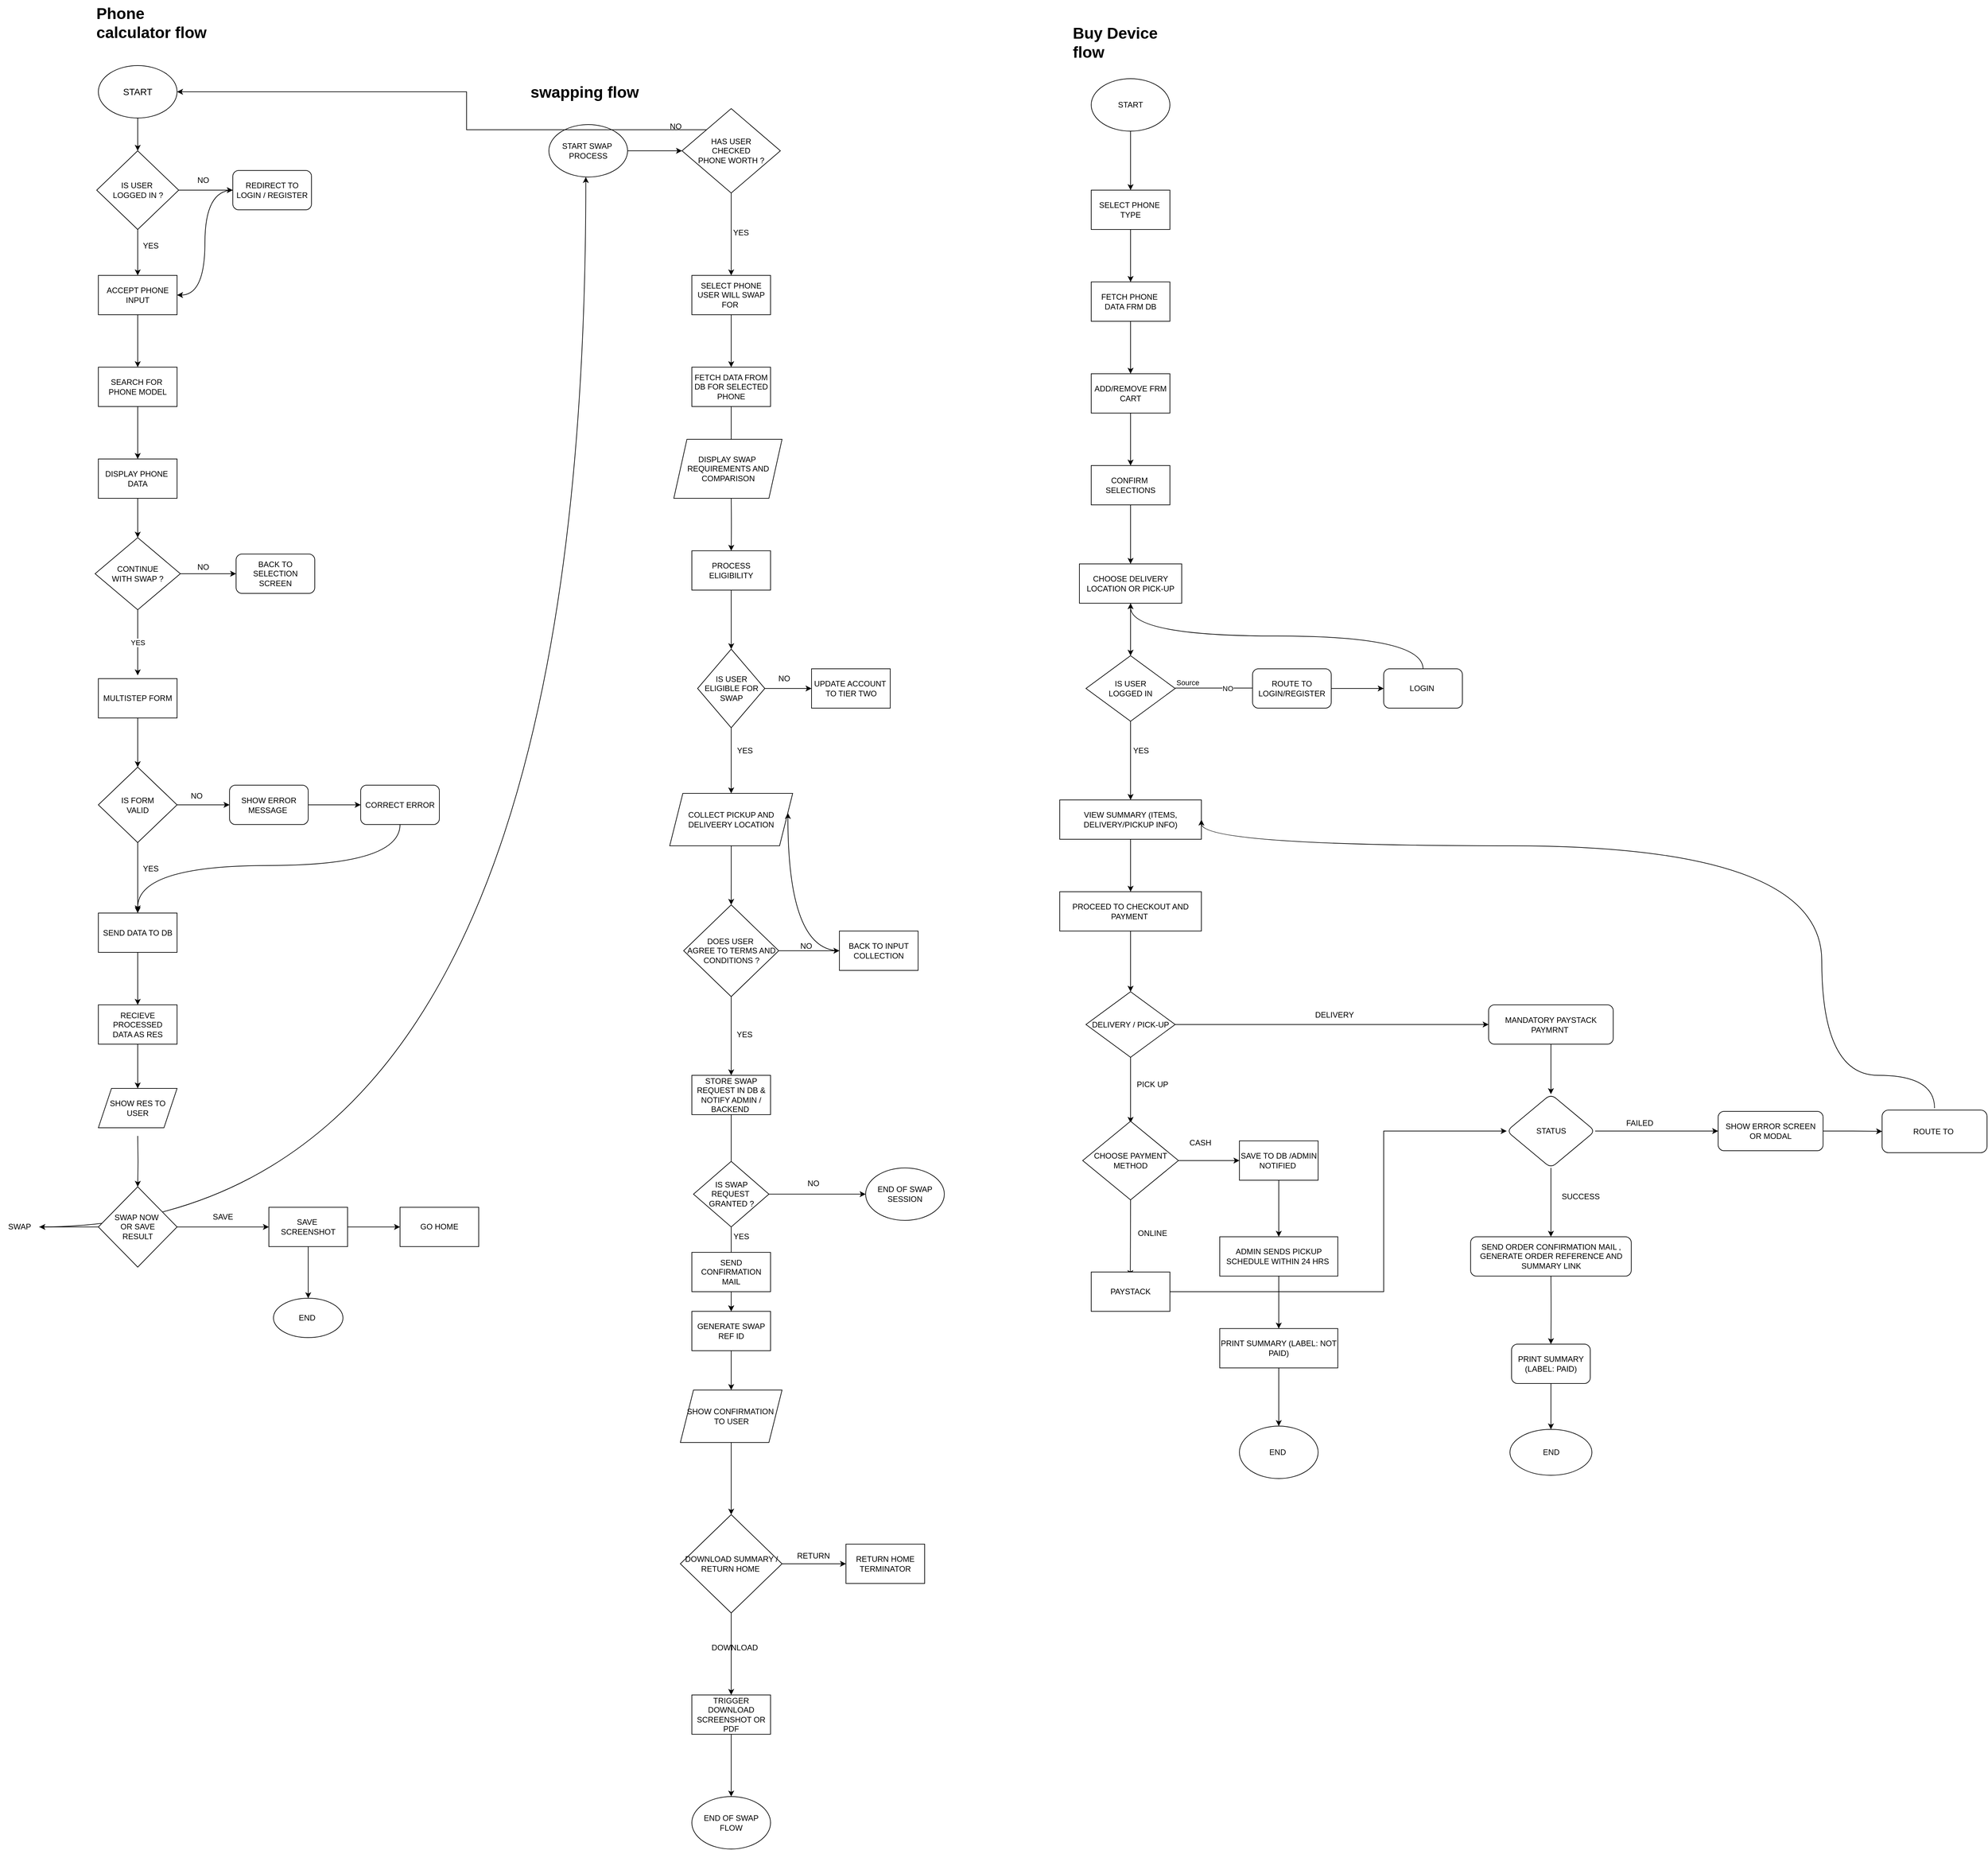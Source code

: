 <mxfile version="26.2.14">
  <diagram id="C5RBs43oDa-KdzZeNtuy" name="Page-1">
    <mxGraphModel dx="2954" dy="2442" grid="1" gridSize="10" guides="1" tooltips="1" connect="1" arrows="1" fold="1" page="1" pageScale="1" pageWidth="827" pageHeight="1169" math="0" shadow="0">
      <root>
        <mxCell id="WIyWlLk6GJQsqaUBKTNV-0" />
        <mxCell id="WIyWlLk6GJQsqaUBKTNV-1" parent="WIyWlLk6GJQsqaUBKTNV-0" />
        <mxCell id="c6qLf4H38Sc4OMnuLa_u-4" value="" style="edgeStyle=orthogonalEdgeStyle;rounded=0;orthogonalLoop=1;jettySize=auto;html=1;" edge="1" parent="WIyWlLk6GJQsqaUBKTNV-1" source="c6qLf4H38Sc4OMnuLa_u-0" target="c6qLf4H38Sc4OMnuLa_u-3">
          <mxGeometry relative="1" as="geometry" />
        </mxCell>
        <mxCell id="c6qLf4H38Sc4OMnuLa_u-0" value="&lt;p&gt;&lt;font style=&quot;font-size: 14px;&quot;&gt;START&lt;/font&gt;&lt;/p&gt;" style="ellipse;whiteSpace=wrap;html=1;" vertex="1" parent="WIyWlLk6GJQsqaUBKTNV-1">
          <mxGeometry x="140" y="40" width="120" height="80" as="geometry" />
        </mxCell>
        <mxCell id="c6qLf4H38Sc4OMnuLa_u-6" value="" style="edgeStyle=orthogonalEdgeStyle;rounded=0;orthogonalLoop=1;jettySize=auto;html=1;" edge="1" parent="WIyWlLk6GJQsqaUBKTNV-1" source="c6qLf4H38Sc4OMnuLa_u-3" target="c6qLf4H38Sc4OMnuLa_u-5">
          <mxGeometry relative="1" as="geometry" />
        </mxCell>
        <mxCell id="c6qLf4H38Sc4OMnuLa_u-38" value="" style="edgeStyle=orthogonalEdgeStyle;rounded=0;orthogonalLoop=1;jettySize=auto;html=1;" edge="1" parent="WIyWlLk6GJQsqaUBKTNV-1" source="c6qLf4H38Sc4OMnuLa_u-3" target="c6qLf4H38Sc4OMnuLa_u-37">
          <mxGeometry relative="1" as="geometry" />
        </mxCell>
        <mxCell id="c6qLf4H38Sc4OMnuLa_u-3" value="IS USER&amp;nbsp;&lt;div&gt;LOGGED IN ?&lt;/div&gt;" style="rhombus;whiteSpace=wrap;html=1;" vertex="1" parent="WIyWlLk6GJQsqaUBKTNV-1">
          <mxGeometry x="137.5" y="170" width="125" height="120" as="geometry" />
        </mxCell>
        <mxCell id="c6qLf4H38Sc4OMnuLa_u-8" value="" style="edgeStyle=orthogonalEdgeStyle;rounded=0;orthogonalLoop=1;jettySize=auto;html=1;" edge="1" parent="WIyWlLk6GJQsqaUBKTNV-1" source="c6qLf4H38Sc4OMnuLa_u-5" target="c6qLf4H38Sc4OMnuLa_u-7">
          <mxGeometry relative="1" as="geometry" />
        </mxCell>
        <mxCell id="c6qLf4H38Sc4OMnuLa_u-5" value="ACCEPT PHONE&lt;div&gt;INPUT&lt;/div&gt;" style="whiteSpace=wrap;html=1;" vertex="1" parent="WIyWlLk6GJQsqaUBKTNV-1">
          <mxGeometry x="140" y="360" width="120" height="60" as="geometry" />
        </mxCell>
        <mxCell id="c6qLf4H38Sc4OMnuLa_u-10" value="" style="edgeStyle=orthogonalEdgeStyle;rounded=0;orthogonalLoop=1;jettySize=auto;html=1;" edge="1" parent="WIyWlLk6GJQsqaUBKTNV-1" source="c6qLf4H38Sc4OMnuLa_u-7" target="c6qLf4H38Sc4OMnuLa_u-9">
          <mxGeometry relative="1" as="geometry" />
        </mxCell>
        <mxCell id="c6qLf4H38Sc4OMnuLa_u-7" value="SEARCH FOR&amp;nbsp;&lt;div&gt;PHONE MODEL&lt;/div&gt;" style="whiteSpace=wrap;html=1;" vertex="1" parent="WIyWlLk6GJQsqaUBKTNV-1">
          <mxGeometry x="140" y="500" width="120" height="60" as="geometry" />
        </mxCell>
        <mxCell id="c6qLf4H38Sc4OMnuLa_u-12" value="" style="edgeStyle=orthogonalEdgeStyle;rounded=0;orthogonalLoop=1;jettySize=auto;html=1;" edge="1" parent="WIyWlLk6GJQsqaUBKTNV-1" source="c6qLf4H38Sc4OMnuLa_u-9" target="c6qLf4H38Sc4OMnuLa_u-11">
          <mxGeometry relative="1" as="geometry" />
        </mxCell>
        <mxCell id="c6qLf4H38Sc4OMnuLa_u-9" value="DISPLAY PHONE&amp;nbsp;&lt;div&gt;DATA&lt;/div&gt;" style="whiteSpace=wrap;html=1;" vertex="1" parent="WIyWlLk6GJQsqaUBKTNV-1">
          <mxGeometry x="140" y="640" width="120" height="60" as="geometry" />
        </mxCell>
        <mxCell id="c6qLf4H38Sc4OMnuLa_u-42" value="" style="edgeStyle=orthogonalEdgeStyle;curved=1;rounded=0;orthogonalLoop=1;jettySize=auto;html=1;" edge="1" parent="WIyWlLk6GJQsqaUBKTNV-1" source="c6qLf4H38Sc4OMnuLa_u-11" target="c6qLf4H38Sc4OMnuLa_u-41">
          <mxGeometry relative="1" as="geometry" />
        </mxCell>
        <mxCell id="c6qLf4H38Sc4OMnuLa_u-11" value="CONTINUE&lt;div&gt;WITH SWAP ?&lt;/div&gt;" style="rhombus;whiteSpace=wrap;html=1;" vertex="1" parent="WIyWlLk6GJQsqaUBKTNV-1">
          <mxGeometry x="135" y="760" width="130" height="110" as="geometry" />
        </mxCell>
        <mxCell id="c6qLf4H38Sc4OMnuLa_u-23" value="" style="edgeStyle=orthogonalEdgeStyle;rounded=0;orthogonalLoop=1;jettySize=auto;html=1;" edge="1" parent="WIyWlLk6GJQsqaUBKTNV-1" source="c6qLf4H38Sc4OMnuLa_u-13" target="c6qLf4H38Sc4OMnuLa_u-22">
          <mxGeometry relative="1" as="geometry" />
        </mxCell>
        <mxCell id="c6qLf4H38Sc4OMnuLa_u-13" value="MULTISTEP FORM" style="whiteSpace=wrap;html=1;" vertex="1" parent="WIyWlLk6GJQsqaUBKTNV-1">
          <mxGeometry x="140" y="975" width="120" height="60" as="geometry" />
        </mxCell>
        <mxCell id="c6qLf4H38Sc4OMnuLa_u-15" value="" style="endArrow=classic;html=1;rounded=0;exitX=0.5;exitY=1;exitDx=0;exitDy=0;" edge="1" parent="WIyWlLk6GJQsqaUBKTNV-1" source="c6qLf4H38Sc4OMnuLa_u-11">
          <mxGeometry relative="1" as="geometry">
            <mxPoint x="250" y="931.179" as="sourcePoint" />
            <mxPoint x="200" y="970" as="targetPoint" />
          </mxGeometry>
        </mxCell>
        <mxCell id="c6qLf4H38Sc4OMnuLa_u-16" value="YES" style="edgeLabel;resizable=0;html=1;;align=center;verticalAlign=middle;" connectable="0" vertex="1" parent="c6qLf4H38Sc4OMnuLa_u-15">
          <mxGeometry relative="1" as="geometry" />
        </mxCell>
        <mxCell id="c6qLf4H38Sc4OMnuLa_u-19" value="YES" style="text;html=1;align=center;verticalAlign=middle;whiteSpace=wrap;rounded=0;" vertex="1" parent="WIyWlLk6GJQsqaUBKTNV-1">
          <mxGeometry x="190" y="300" width="60" height="30" as="geometry" />
        </mxCell>
        <mxCell id="c6qLf4H38Sc4OMnuLa_u-25" value="" style="edgeStyle=orthogonalEdgeStyle;rounded=0;orthogonalLoop=1;jettySize=auto;html=1;" edge="1" parent="WIyWlLk6GJQsqaUBKTNV-1" source="c6qLf4H38Sc4OMnuLa_u-22" target="c6qLf4H38Sc4OMnuLa_u-24">
          <mxGeometry relative="1" as="geometry" />
        </mxCell>
        <mxCell id="c6qLf4H38Sc4OMnuLa_u-46" value="" style="edgeStyle=orthogonalEdgeStyle;curved=1;rounded=0;orthogonalLoop=1;jettySize=auto;html=1;" edge="1" parent="WIyWlLk6GJQsqaUBKTNV-1" source="c6qLf4H38Sc4OMnuLa_u-22" target="c6qLf4H38Sc4OMnuLa_u-45">
          <mxGeometry relative="1" as="geometry" />
        </mxCell>
        <mxCell id="c6qLf4H38Sc4OMnuLa_u-22" value="IS FORM&lt;div&gt;VALID&lt;/div&gt;" style="rhombus;whiteSpace=wrap;html=1;" vertex="1" parent="WIyWlLk6GJQsqaUBKTNV-1">
          <mxGeometry x="140" y="1110" width="120" height="115" as="geometry" />
        </mxCell>
        <mxCell id="c6qLf4H38Sc4OMnuLa_u-28" value="" style="edgeStyle=orthogonalEdgeStyle;rounded=0;orthogonalLoop=1;jettySize=auto;html=1;" edge="1" parent="WIyWlLk6GJQsqaUBKTNV-1" source="c6qLf4H38Sc4OMnuLa_u-24" target="c6qLf4H38Sc4OMnuLa_u-27">
          <mxGeometry relative="1" as="geometry" />
        </mxCell>
        <mxCell id="c6qLf4H38Sc4OMnuLa_u-24" value="SEND DATA TO DB" style="whiteSpace=wrap;html=1;" vertex="1" parent="WIyWlLk6GJQsqaUBKTNV-1">
          <mxGeometry x="140" y="1332.5" width="120" height="60" as="geometry" />
        </mxCell>
        <mxCell id="c6qLf4H38Sc4OMnuLa_u-26" value="YES" style="text;html=1;align=center;verticalAlign=middle;whiteSpace=wrap;rounded=0;" vertex="1" parent="WIyWlLk6GJQsqaUBKTNV-1">
          <mxGeometry x="190" y="1250" width="60" height="30" as="geometry" />
        </mxCell>
        <mxCell id="c6qLf4H38Sc4OMnuLa_u-30" value="" style="edgeStyle=orthogonalEdgeStyle;rounded=0;orthogonalLoop=1;jettySize=auto;html=1;" edge="1" parent="WIyWlLk6GJQsqaUBKTNV-1" source="c6qLf4H38Sc4OMnuLa_u-27" target="c6qLf4H38Sc4OMnuLa_u-139">
          <mxGeometry relative="1" as="geometry">
            <mxPoint x="200" y="1612.5" as="targetPoint" />
          </mxGeometry>
        </mxCell>
        <mxCell id="c6qLf4H38Sc4OMnuLa_u-27" value="RECIEVE PROCESSED&lt;div&gt;DATA AS RES&lt;/div&gt;" style="whiteSpace=wrap;html=1;" vertex="1" parent="WIyWlLk6GJQsqaUBKTNV-1">
          <mxGeometry x="140" y="1472.5" width="120" height="60" as="geometry" />
        </mxCell>
        <mxCell id="c6qLf4H38Sc4OMnuLa_u-32" value="" style="edgeStyle=orthogonalEdgeStyle;rounded=0;orthogonalLoop=1;jettySize=auto;html=1;" edge="1" parent="WIyWlLk6GJQsqaUBKTNV-1" target="c6qLf4H38Sc4OMnuLa_u-31">
          <mxGeometry relative="1" as="geometry">
            <mxPoint x="200" y="1672.5" as="sourcePoint" />
          </mxGeometry>
        </mxCell>
        <mxCell id="c6qLf4H38Sc4OMnuLa_u-53" value="" style="edgeStyle=orthogonalEdgeStyle;curved=1;rounded=0;orthogonalLoop=1;jettySize=auto;html=1;" edge="1" parent="WIyWlLk6GJQsqaUBKTNV-1" source="c6qLf4H38Sc4OMnuLa_u-31" target="c6qLf4H38Sc4OMnuLa_u-52">
          <mxGeometry relative="1" as="geometry" />
        </mxCell>
        <mxCell id="c6qLf4H38Sc4OMnuLa_u-67" style="edgeStyle=orthogonalEdgeStyle;curved=1;rounded=0;orthogonalLoop=1;jettySize=auto;html=1;" edge="1" parent="WIyWlLk6GJQsqaUBKTNV-1" source="c6qLf4H38Sc4OMnuLa_u-51">
          <mxGeometry relative="1" as="geometry">
            <mxPoint x="883.303" y="209.98" as="targetPoint" />
            <mxPoint x="-20.03" y="1811.23" as="sourcePoint" />
          </mxGeometry>
        </mxCell>
        <mxCell id="c6qLf4H38Sc4OMnuLa_u-31" value="SWAP NOW&amp;nbsp;&lt;div&gt;OR SAVE&lt;/div&gt;&lt;div&gt;RESULT&lt;/div&gt;" style="rhombus;whiteSpace=wrap;html=1;" vertex="1" parent="WIyWlLk6GJQsqaUBKTNV-1">
          <mxGeometry x="140" y="1750" width="120" height="122.5" as="geometry" />
        </mxCell>
        <mxCell id="c6qLf4H38Sc4OMnuLa_u-40" style="edgeStyle=orthogonalEdgeStyle;curved=1;rounded=0;orthogonalLoop=1;jettySize=auto;html=1;entryX=1;entryY=0.5;entryDx=0;entryDy=0;" edge="1" parent="WIyWlLk6GJQsqaUBKTNV-1" source="c6qLf4H38Sc4OMnuLa_u-37" target="c6qLf4H38Sc4OMnuLa_u-5">
          <mxGeometry relative="1" as="geometry" />
        </mxCell>
        <mxCell id="c6qLf4H38Sc4OMnuLa_u-37" value="REDIRECT TO LOGIN / REGISTER" style="rounded=1;whiteSpace=wrap;html=1;" vertex="1" parent="WIyWlLk6GJQsqaUBKTNV-1">
          <mxGeometry x="345" y="200" width="120" height="60" as="geometry" />
        </mxCell>
        <mxCell id="c6qLf4H38Sc4OMnuLa_u-39" value="NO" style="text;html=1;align=center;verticalAlign=middle;whiteSpace=wrap;rounded=0;" vertex="1" parent="WIyWlLk6GJQsqaUBKTNV-1">
          <mxGeometry x="270" y="200" width="60" height="30" as="geometry" />
        </mxCell>
        <mxCell id="c6qLf4H38Sc4OMnuLa_u-41" value="BACK TO SELECTION SCREEN" style="rounded=1;whiteSpace=wrap;html=1;" vertex="1" parent="WIyWlLk6GJQsqaUBKTNV-1">
          <mxGeometry x="350" y="785" width="120" height="60" as="geometry" />
        </mxCell>
        <mxCell id="c6qLf4H38Sc4OMnuLa_u-43" value="&lt;div&gt;NO&lt;/div&gt;" style="text;html=1;align=center;verticalAlign=middle;whiteSpace=wrap;rounded=0;" vertex="1" parent="WIyWlLk6GJQsqaUBKTNV-1">
          <mxGeometry x="270" y="790" width="60" height="30" as="geometry" />
        </mxCell>
        <mxCell id="c6qLf4H38Sc4OMnuLa_u-49" value="" style="edgeStyle=orthogonalEdgeStyle;curved=1;rounded=0;orthogonalLoop=1;jettySize=auto;html=1;" edge="1" parent="WIyWlLk6GJQsqaUBKTNV-1" source="c6qLf4H38Sc4OMnuLa_u-45" target="c6qLf4H38Sc4OMnuLa_u-48">
          <mxGeometry relative="1" as="geometry" />
        </mxCell>
        <mxCell id="c6qLf4H38Sc4OMnuLa_u-45" value="SHOW ERROR MESSAGE&amp;nbsp;" style="rounded=1;whiteSpace=wrap;html=1;" vertex="1" parent="WIyWlLk6GJQsqaUBKTNV-1">
          <mxGeometry x="340" y="1137.5" width="120" height="60" as="geometry" />
        </mxCell>
        <mxCell id="c6qLf4H38Sc4OMnuLa_u-47" value="NO" style="text;html=1;align=center;verticalAlign=middle;whiteSpace=wrap;rounded=0;" vertex="1" parent="WIyWlLk6GJQsqaUBKTNV-1">
          <mxGeometry x="260" y="1139" width="60" height="30" as="geometry" />
        </mxCell>
        <mxCell id="c6qLf4H38Sc4OMnuLa_u-50" style="edgeStyle=orthogonalEdgeStyle;curved=1;rounded=0;orthogonalLoop=1;jettySize=auto;html=1;" edge="1" parent="WIyWlLk6GJQsqaUBKTNV-1" source="c6qLf4H38Sc4OMnuLa_u-48">
          <mxGeometry relative="1" as="geometry">
            <mxPoint x="200.0" y="1330" as="targetPoint" />
            <Array as="points">
              <mxPoint x="600" y="1260" />
              <mxPoint x="200" y="1260" />
            </Array>
          </mxGeometry>
        </mxCell>
        <mxCell id="c6qLf4H38Sc4OMnuLa_u-48" value="CORRECT ERROR" style="whiteSpace=wrap;html=1;rounded=1;" vertex="1" parent="WIyWlLk6GJQsqaUBKTNV-1">
          <mxGeometry x="540" y="1137.5" width="120" height="60" as="geometry" />
        </mxCell>
        <mxCell id="c6qLf4H38Sc4OMnuLa_u-57" value="" style="edgeStyle=orthogonalEdgeStyle;curved=1;rounded=0;orthogonalLoop=1;jettySize=auto;html=1;" edge="1" parent="WIyWlLk6GJQsqaUBKTNV-1" source="c6qLf4H38Sc4OMnuLa_u-52" target="c6qLf4H38Sc4OMnuLa_u-56">
          <mxGeometry relative="1" as="geometry" />
        </mxCell>
        <mxCell id="c6qLf4H38Sc4OMnuLa_u-60" value="" style="edgeStyle=orthogonalEdgeStyle;curved=1;rounded=0;orthogonalLoop=1;jettySize=auto;html=1;" edge="1" parent="WIyWlLk6GJQsqaUBKTNV-1" source="c6qLf4H38Sc4OMnuLa_u-52" target="c6qLf4H38Sc4OMnuLa_u-59">
          <mxGeometry relative="1" as="geometry" />
        </mxCell>
        <mxCell id="c6qLf4H38Sc4OMnuLa_u-52" value="SAVE&amp;nbsp;&lt;div&gt;SCREENSHOT&lt;/div&gt;" style="whiteSpace=wrap;html=1;" vertex="1" parent="WIyWlLk6GJQsqaUBKTNV-1">
          <mxGeometry x="400" y="1781.25" width="120" height="60" as="geometry" />
        </mxCell>
        <mxCell id="c6qLf4H38Sc4OMnuLa_u-54" value="SAVE" style="text;html=1;align=center;verticalAlign=middle;whiteSpace=wrap;rounded=0;" vertex="1" parent="WIyWlLk6GJQsqaUBKTNV-1">
          <mxGeometry x="300" y="1781.25" width="60" height="30" as="geometry" />
        </mxCell>
        <mxCell id="c6qLf4H38Sc4OMnuLa_u-56" value="GO HOME" style="whiteSpace=wrap;html=1;" vertex="1" parent="WIyWlLk6GJQsqaUBKTNV-1">
          <mxGeometry x="600" y="1781.25" width="120" height="60" as="geometry" />
        </mxCell>
        <mxCell id="c6qLf4H38Sc4OMnuLa_u-59" value="END&amp;nbsp;" style="ellipse;whiteSpace=wrap;html=1;" vertex="1" parent="WIyWlLk6GJQsqaUBKTNV-1">
          <mxGeometry x="407" y="1920" width="106" height="60" as="geometry" />
        </mxCell>
        <mxCell id="c6qLf4H38Sc4OMnuLa_u-68" value="" style="edgeStyle=orthogonalEdgeStyle;curved=1;rounded=0;orthogonalLoop=1;jettySize=auto;html=1;exitX=0;exitY=0.5;exitDx=0;exitDy=0;" edge="1" parent="WIyWlLk6GJQsqaUBKTNV-1" source="c6qLf4H38Sc4OMnuLa_u-31" target="c6qLf4H38Sc4OMnuLa_u-51">
          <mxGeometry relative="1" as="geometry">
            <mxPoint x="893.333" y="210" as="targetPoint" />
            <mxPoint x="140" y="1811" as="sourcePoint" />
          </mxGeometry>
        </mxCell>
        <mxCell id="c6qLf4H38Sc4OMnuLa_u-51" value="SWAP" style="text;html=1;align=center;verticalAlign=middle;whiteSpace=wrap;rounded=0;" vertex="1" parent="WIyWlLk6GJQsqaUBKTNV-1">
          <mxGeometry x="-10" y="1796.25" width="60" height="30" as="geometry" />
        </mxCell>
        <mxCell id="c6qLf4H38Sc4OMnuLa_u-73" value="" style="edgeStyle=orthogonalEdgeStyle;curved=1;rounded=0;orthogonalLoop=1;jettySize=auto;html=1;" edge="1" parent="WIyWlLk6GJQsqaUBKTNV-1" source="c6qLf4H38Sc4OMnuLa_u-70" target="c6qLf4H38Sc4OMnuLa_u-74">
          <mxGeometry relative="1" as="geometry">
            <mxPoint x="1027" y="170" as="targetPoint" />
          </mxGeometry>
        </mxCell>
        <mxCell id="c6qLf4H38Sc4OMnuLa_u-70" value="START SWAP&amp;nbsp;&lt;div&gt;PROCESS&lt;/div&gt;" style="ellipse;whiteSpace=wrap;html=1;" vertex="1" parent="WIyWlLk6GJQsqaUBKTNV-1">
          <mxGeometry x="827" y="130" width="120" height="80" as="geometry" />
        </mxCell>
        <mxCell id="c6qLf4H38Sc4OMnuLa_u-76" value="" style="edgeStyle=orthogonalEdgeStyle;curved=1;rounded=0;orthogonalLoop=1;jettySize=auto;html=1;" edge="1" parent="WIyWlLk6GJQsqaUBKTNV-1" source="c6qLf4H38Sc4OMnuLa_u-74" target="c6qLf4H38Sc4OMnuLa_u-75">
          <mxGeometry relative="1" as="geometry" />
        </mxCell>
        <mxCell id="c6qLf4H38Sc4OMnuLa_u-230" style="edgeStyle=elbowEdgeStyle;rounded=0;orthogonalLoop=1;jettySize=auto;html=1;exitX=1;exitY=0;exitDx=0;exitDy=0;entryX=1;entryY=0.5;entryDx=0;entryDy=0;" edge="1" parent="WIyWlLk6GJQsqaUBKTNV-1" source="c6qLf4H38Sc4OMnuLa_u-74" target="c6qLf4H38Sc4OMnuLa_u-0">
          <mxGeometry relative="1" as="geometry" />
        </mxCell>
        <mxCell id="c6qLf4H38Sc4OMnuLa_u-74" value="HAS USER&lt;div&gt;&amp;nbsp;CHECKED&amp;nbsp;&lt;div&gt;PHONE WORTH ?&lt;/div&gt;&lt;/div&gt;" style="rhombus;whiteSpace=wrap;html=1;" vertex="1" parent="WIyWlLk6GJQsqaUBKTNV-1">
          <mxGeometry x="1030" y="105.63" width="150" height="128.75" as="geometry" />
        </mxCell>
        <mxCell id="c6qLf4H38Sc4OMnuLa_u-90" value="" style="edgeStyle=orthogonalEdgeStyle;curved=1;rounded=0;orthogonalLoop=1;jettySize=auto;html=1;" edge="1" parent="WIyWlLk6GJQsqaUBKTNV-1" source="c6qLf4H38Sc4OMnuLa_u-75" target="c6qLf4H38Sc4OMnuLa_u-89">
          <mxGeometry relative="1" as="geometry" />
        </mxCell>
        <mxCell id="c6qLf4H38Sc4OMnuLa_u-75" value="SELECT PHONE USER WILL SWAP FOR&amp;nbsp;" style="whiteSpace=wrap;html=1;" vertex="1" parent="WIyWlLk6GJQsqaUBKTNV-1">
          <mxGeometry x="1045" y="359.995" width="120" height="60" as="geometry" />
        </mxCell>
        <mxCell id="c6qLf4H38Sc4OMnuLa_u-77" value="YES" style="text;html=1;align=center;verticalAlign=middle;whiteSpace=wrap;rounded=0;" vertex="1" parent="WIyWlLk6GJQsqaUBKTNV-1">
          <mxGeometry x="1090" y="280" width="60" height="30" as="geometry" />
        </mxCell>
        <mxCell id="c6qLf4H38Sc4OMnuLa_u-92" value="" style="edgeStyle=orthogonalEdgeStyle;curved=1;rounded=0;orthogonalLoop=1;jettySize=auto;html=1;" edge="1" parent="WIyWlLk6GJQsqaUBKTNV-1" source="c6qLf4H38Sc4OMnuLa_u-89">
          <mxGeometry relative="1" as="geometry">
            <mxPoint x="1105" y="639.995" as="targetPoint" />
          </mxGeometry>
        </mxCell>
        <mxCell id="c6qLf4H38Sc4OMnuLa_u-89" value="FETCH DATA FROM DB FOR SELECTED PHONE" style="whiteSpace=wrap;html=1;" vertex="1" parent="WIyWlLk6GJQsqaUBKTNV-1">
          <mxGeometry x="1045" y="499.995" width="120" height="60" as="geometry" />
        </mxCell>
        <mxCell id="c6qLf4H38Sc4OMnuLa_u-94" value="" style="edgeStyle=orthogonalEdgeStyle;curved=1;rounded=0;orthogonalLoop=1;jettySize=auto;html=1;" edge="1" parent="WIyWlLk6GJQsqaUBKTNV-1" target="c6qLf4H38Sc4OMnuLa_u-93">
          <mxGeometry relative="1" as="geometry">
            <mxPoint x="1105" y="699.995" as="sourcePoint" />
          </mxGeometry>
        </mxCell>
        <mxCell id="c6qLf4H38Sc4OMnuLa_u-96" value="" style="edgeStyle=orthogonalEdgeStyle;curved=1;rounded=0;orthogonalLoop=1;jettySize=auto;html=1;" edge="1" parent="WIyWlLk6GJQsqaUBKTNV-1" source="c6qLf4H38Sc4OMnuLa_u-93" target="c6qLf4H38Sc4OMnuLa_u-95">
          <mxGeometry relative="1" as="geometry" />
        </mxCell>
        <mxCell id="c6qLf4H38Sc4OMnuLa_u-93" value="PROCESS ELIGIBILITY" style="whiteSpace=wrap;html=1;" vertex="1" parent="WIyWlLk6GJQsqaUBKTNV-1">
          <mxGeometry x="1045" y="779.995" width="120" height="60" as="geometry" />
        </mxCell>
        <mxCell id="c6qLf4H38Sc4OMnuLa_u-98" value="" style="edgeStyle=orthogonalEdgeStyle;curved=1;rounded=0;orthogonalLoop=1;jettySize=auto;html=1;" edge="1" parent="WIyWlLk6GJQsqaUBKTNV-1" source="c6qLf4H38Sc4OMnuLa_u-95" target="c6qLf4H38Sc4OMnuLa_u-104">
          <mxGeometry relative="1" as="geometry">
            <mxPoint x="1105" y="1130" as="targetPoint" />
          </mxGeometry>
        </mxCell>
        <mxCell id="c6qLf4H38Sc4OMnuLa_u-100" value="" style="edgeStyle=orthogonalEdgeStyle;curved=1;rounded=0;orthogonalLoop=1;jettySize=auto;html=1;" edge="1" parent="WIyWlLk6GJQsqaUBKTNV-1" source="c6qLf4H38Sc4OMnuLa_u-95" target="c6qLf4H38Sc4OMnuLa_u-99">
          <mxGeometry relative="1" as="geometry" />
        </mxCell>
        <mxCell id="c6qLf4H38Sc4OMnuLa_u-95" value="IS USER ELIGIBLE FOR SWAP" style="rhombus;whiteSpace=wrap;html=1;" vertex="1" parent="WIyWlLk6GJQsqaUBKTNV-1">
          <mxGeometry x="1053.75" y="930" width="102.5" height="120" as="geometry" />
        </mxCell>
        <mxCell id="c6qLf4H38Sc4OMnuLa_u-99" value="UPDATE ACCOUNT&amp;nbsp;&lt;div&gt;TO TIER TWO&lt;/div&gt;" style="whiteSpace=wrap;html=1;" vertex="1" parent="WIyWlLk6GJQsqaUBKTNV-1">
          <mxGeometry x="1227.5" y="960" width="120" height="60" as="geometry" />
        </mxCell>
        <mxCell id="c6qLf4H38Sc4OMnuLa_u-101" value="NO" style="text;html=1;align=center;verticalAlign=middle;whiteSpace=wrap;rounded=0;" vertex="1" parent="WIyWlLk6GJQsqaUBKTNV-1">
          <mxGeometry x="1156.25" y="960" width="60" height="30" as="geometry" />
        </mxCell>
        <mxCell id="c6qLf4H38Sc4OMnuLa_u-102" value="YES" style="text;html=1;align=center;verticalAlign=middle;whiteSpace=wrap;rounded=0;" vertex="1" parent="WIyWlLk6GJQsqaUBKTNV-1">
          <mxGeometry x="1096.25" y="1070" width="60" height="30" as="geometry" />
        </mxCell>
        <mxCell id="c6qLf4H38Sc4OMnuLa_u-106" value="" style="edgeStyle=orthogonalEdgeStyle;curved=1;rounded=0;orthogonalLoop=1;jettySize=auto;html=1;" edge="1" parent="WIyWlLk6GJQsqaUBKTNV-1" source="c6qLf4H38Sc4OMnuLa_u-104" target="c6qLf4H38Sc4OMnuLa_u-107">
          <mxGeometry relative="1" as="geometry">
            <mxPoint x="1105" y="1320" as="targetPoint" />
          </mxGeometry>
        </mxCell>
        <mxCell id="c6qLf4H38Sc4OMnuLa_u-104" value="COLLECT PICKUP AND DELIVEERY LOCATION" style="shape=parallelogram;perimeter=parallelogramPerimeter;whiteSpace=wrap;html=1;fixedSize=1;" vertex="1" parent="WIyWlLk6GJQsqaUBKTNV-1">
          <mxGeometry x="1011.25" y="1150" width="187.5" height="80" as="geometry" />
        </mxCell>
        <mxCell id="c6qLf4H38Sc4OMnuLa_u-109" value="" style="edgeStyle=orthogonalEdgeStyle;curved=1;rounded=0;orthogonalLoop=1;jettySize=auto;html=1;" edge="1" parent="WIyWlLk6GJQsqaUBKTNV-1" source="c6qLf4H38Sc4OMnuLa_u-107" target="c6qLf4H38Sc4OMnuLa_u-108">
          <mxGeometry relative="1" as="geometry" />
        </mxCell>
        <mxCell id="c6qLf4H38Sc4OMnuLa_u-113" value="" style="edgeStyle=orthogonalEdgeStyle;curved=1;rounded=0;orthogonalLoop=1;jettySize=auto;html=1;" edge="1" parent="WIyWlLk6GJQsqaUBKTNV-1" source="c6qLf4H38Sc4OMnuLa_u-107" target="c6qLf4H38Sc4OMnuLa_u-112">
          <mxGeometry relative="1" as="geometry" />
        </mxCell>
        <mxCell id="c6qLf4H38Sc4OMnuLa_u-107" value="DOES USER&amp;nbsp;&lt;div&gt;AGREE TO TERMS AND CONDITIONS ?&lt;/div&gt;" style="rhombus;whiteSpace=wrap;html=1;" vertex="1" parent="WIyWlLk6GJQsqaUBKTNV-1">
          <mxGeometry x="1032.5" y="1320" width="145" height="140" as="geometry" />
        </mxCell>
        <mxCell id="c6qLf4H38Sc4OMnuLa_u-108" value="BACK TO INPUT COLLECTION" style="whiteSpace=wrap;html=1;" vertex="1" parent="WIyWlLk6GJQsqaUBKTNV-1">
          <mxGeometry x="1270" y="1360" width="120" height="60" as="geometry" />
        </mxCell>
        <mxCell id="c6qLf4H38Sc4OMnuLa_u-110" value="NO" style="text;html=1;align=center;verticalAlign=middle;resizable=0;points=[];autosize=1;strokeColor=none;fillColor=none;" vertex="1" parent="WIyWlLk6GJQsqaUBKTNV-1">
          <mxGeometry x="1198.75" y="1368" width="40" height="30" as="geometry" />
        </mxCell>
        <mxCell id="c6qLf4H38Sc4OMnuLa_u-111" style="edgeStyle=orthogonalEdgeStyle;curved=1;rounded=0;orthogonalLoop=1;jettySize=auto;html=1;entryX=0.961;entryY=0.374;entryDx=0;entryDy=0;entryPerimeter=0;" edge="1" parent="WIyWlLk6GJQsqaUBKTNV-1" source="c6qLf4H38Sc4OMnuLa_u-108" target="c6qLf4H38Sc4OMnuLa_u-104">
          <mxGeometry relative="1" as="geometry" />
        </mxCell>
        <mxCell id="c6qLf4H38Sc4OMnuLa_u-115" value="" style="edgeStyle=orthogonalEdgeStyle;curved=1;rounded=0;orthogonalLoop=1;jettySize=auto;html=1;" edge="1" parent="WIyWlLk6GJQsqaUBKTNV-1" source="c6qLf4H38Sc4OMnuLa_u-112" target="c6qLf4H38Sc4OMnuLa_u-116">
          <mxGeometry relative="1" as="geometry">
            <mxPoint x="1105" y="1720.0" as="targetPoint" />
          </mxGeometry>
        </mxCell>
        <mxCell id="c6qLf4H38Sc4OMnuLa_u-112" value="STORE SWAP REQUEST IN DB &amp;amp; NOTIFY ADMIN / BACKEND&amp;nbsp;" style="whiteSpace=wrap;html=1;" vertex="1" parent="WIyWlLk6GJQsqaUBKTNV-1">
          <mxGeometry x="1045" y="1580" width="120" height="60" as="geometry" />
        </mxCell>
        <mxCell id="c6qLf4H38Sc4OMnuLa_u-118" value="" style="edgeStyle=orthogonalEdgeStyle;curved=1;rounded=0;orthogonalLoop=1;jettySize=auto;html=1;" edge="1" parent="WIyWlLk6GJQsqaUBKTNV-1" source="c6qLf4H38Sc4OMnuLa_u-116" target="c6qLf4H38Sc4OMnuLa_u-117">
          <mxGeometry relative="1" as="geometry" />
        </mxCell>
        <mxCell id="c6qLf4H38Sc4OMnuLa_u-116" value="GENERATE SWAP REF ID" style="rounded=0;whiteSpace=wrap;html=1;" vertex="1" parent="WIyWlLk6GJQsqaUBKTNV-1">
          <mxGeometry x="1045" y="1940.0" width="120" height="60" as="geometry" />
        </mxCell>
        <mxCell id="c6qLf4H38Sc4OMnuLa_u-123" value="" style="edgeStyle=orthogonalEdgeStyle;curved=1;rounded=0;orthogonalLoop=1;jettySize=auto;html=1;" edge="1" parent="WIyWlLk6GJQsqaUBKTNV-1" source="c6qLf4H38Sc4OMnuLa_u-117" target="c6qLf4H38Sc4OMnuLa_u-122">
          <mxGeometry relative="1" as="geometry" />
        </mxCell>
        <mxCell id="c6qLf4H38Sc4OMnuLa_u-117" value="SHOW CONFIRMATION&amp;nbsp;&lt;div&gt;TO USER&lt;/div&gt;" style="shape=parallelogram;perimeter=parallelogramPerimeter;whiteSpace=wrap;html=1;fixedSize=1;rounded=0;" vertex="1" parent="WIyWlLk6GJQsqaUBKTNV-1">
          <mxGeometry x="1027.5" y="2060" width="155" height="80" as="geometry" />
        </mxCell>
        <mxCell id="c6qLf4H38Sc4OMnuLa_u-120" value="" style="edgeStyle=orthogonalEdgeStyle;curved=1;rounded=0;orthogonalLoop=1;jettySize=auto;html=1;" edge="1" parent="WIyWlLk6GJQsqaUBKTNV-1" source="c6qLf4H38Sc4OMnuLa_u-119" target="c6qLf4H38Sc4OMnuLa_u-116">
          <mxGeometry relative="1" as="geometry" />
        </mxCell>
        <mxCell id="c6qLf4H38Sc4OMnuLa_u-134" style="edgeStyle=orthogonalEdgeStyle;curved=1;rounded=0;orthogonalLoop=1;jettySize=auto;html=1;" edge="1" parent="WIyWlLk6GJQsqaUBKTNV-1" source="c6qLf4H38Sc4OMnuLa_u-119" target="c6qLf4H38Sc4OMnuLa_u-133">
          <mxGeometry relative="1" as="geometry" />
        </mxCell>
        <mxCell id="c6qLf4H38Sc4OMnuLa_u-119" value="IS SWAP REQUEST&amp;nbsp;&lt;div&gt;GRANTED ?&lt;/div&gt;" style="rhombus;whiteSpace=wrap;html=1;" vertex="1" parent="WIyWlLk6GJQsqaUBKTNV-1">
          <mxGeometry x="1047.5" y="1711.25" width="115" height="100" as="geometry" />
        </mxCell>
        <mxCell id="c6qLf4H38Sc4OMnuLa_u-121" value="YES" style="text;html=1;align=center;verticalAlign=middle;resizable=0;points=[];autosize=1;strokeColor=none;fillColor=none;" vertex="1" parent="WIyWlLk6GJQsqaUBKTNV-1">
          <mxGeometry x="1095" y="1811.25" width="50" height="30" as="geometry" />
        </mxCell>
        <mxCell id="c6qLf4H38Sc4OMnuLa_u-125" value="" style="edgeStyle=orthogonalEdgeStyle;curved=1;rounded=0;orthogonalLoop=1;jettySize=auto;html=1;" edge="1" parent="WIyWlLk6GJQsqaUBKTNV-1" source="c6qLf4H38Sc4OMnuLa_u-122" target="c6qLf4H38Sc4OMnuLa_u-124">
          <mxGeometry relative="1" as="geometry" />
        </mxCell>
        <mxCell id="c6qLf4H38Sc4OMnuLa_u-128" value="" style="edgeStyle=orthogonalEdgeStyle;curved=1;rounded=0;orthogonalLoop=1;jettySize=auto;html=1;" edge="1" parent="WIyWlLk6GJQsqaUBKTNV-1" source="c6qLf4H38Sc4OMnuLa_u-122" target="c6qLf4H38Sc4OMnuLa_u-127">
          <mxGeometry relative="1" as="geometry" />
        </mxCell>
        <mxCell id="c6qLf4H38Sc4OMnuLa_u-122" value="DOWNLOAD SUMMARY / RETURN HOME&amp;nbsp;" style="rhombus;whiteSpace=wrap;html=1;rounded=0;" vertex="1" parent="WIyWlLk6GJQsqaUBKTNV-1">
          <mxGeometry x="1027.5" y="2250" width="155" height="150" as="geometry" />
        </mxCell>
        <mxCell id="c6qLf4H38Sc4OMnuLa_u-124" value="RETURN HOME TERMINATOR" style="rounded=0;whiteSpace=wrap;html=1;" vertex="1" parent="WIyWlLk6GJQsqaUBKTNV-1">
          <mxGeometry x="1280" y="2295" width="120" height="60" as="geometry" />
        </mxCell>
        <mxCell id="c6qLf4H38Sc4OMnuLa_u-126" value="RETURN" style="text;html=1;align=center;verticalAlign=middle;resizable=0;points=[];autosize=1;strokeColor=none;fillColor=none;" vertex="1" parent="WIyWlLk6GJQsqaUBKTNV-1">
          <mxGeometry x="1195" y="2298" width="70" height="30" as="geometry" />
        </mxCell>
        <mxCell id="c6qLf4H38Sc4OMnuLa_u-132" value="" style="edgeStyle=orthogonalEdgeStyle;curved=1;rounded=0;orthogonalLoop=1;jettySize=auto;html=1;" edge="1" parent="WIyWlLk6GJQsqaUBKTNV-1" source="c6qLf4H38Sc4OMnuLa_u-127" target="c6qLf4H38Sc4OMnuLa_u-131">
          <mxGeometry relative="1" as="geometry" />
        </mxCell>
        <mxCell id="c6qLf4H38Sc4OMnuLa_u-127" value="TRIGGER DOWNLOAD SCREENSHOT OR PDF" style="rounded=0;whiteSpace=wrap;html=1;" vertex="1" parent="WIyWlLk6GJQsqaUBKTNV-1">
          <mxGeometry x="1045" y="2525" width="120" height="60" as="geometry" />
        </mxCell>
        <mxCell id="c6qLf4H38Sc4OMnuLa_u-130" value="DOWNLOAD" style="text;html=1;align=center;verticalAlign=middle;resizable=0;points=[];autosize=1;strokeColor=none;fillColor=none;" vertex="1" parent="WIyWlLk6GJQsqaUBKTNV-1">
          <mxGeometry x="1065" y="2438" width="90" height="30" as="geometry" />
        </mxCell>
        <mxCell id="c6qLf4H38Sc4OMnuLa_u-131" value="END OF SWAP&lt;div&gt;FLOW&lt;/div&gt;" style="ellipse;whiteSpace=wrap;html=1;" vertex="1" parent="WIyWlLk6GJQsqaUBKTNV-1">
          <mxGeometry x="1045" y="2680" width="120" height="80" as="geometry" />
        </mxCell>
        <mxCell id="c6qLf4H38Sc4OMnuLa_u-133" value="END OF SWAP&lt;div&gt;SESSION&lt;/div&gt;" style="ellipse;whiteSpace=wrap;html=1;" vertex="1" parent="WIyWlLk6GJQsqaUBKTNV-1">
          <mxGeometry x="1310" y="1721.25" width="120" height="80" as="geometry" />
        </mxCell>
        <mxCell id="c6qLf4H38Sc4OMnuLa_u-135" value="&lt;h1 style=&quot;margin-top: 0px;&quot;&gt;&lt;span style=&quot;background-color: transparent; color: light-dark(rgb(0, 0, 0), rgb(255, 255, 255));&quot;&gt;Phone calculator flow&lt;/span&gt;&lt;/h1&gt;&lt;h1 style=&quot;margin-top: 0px;&quot;&gt;&lt;br&gt;&lt;/h1&gt;" style="text;html=1;whiteSpace=wrap;overflow=hidden;rounded=0;" vertex="1" parent="WIyWlLk6GJQsqaUBKTNV-1">
          <mxGeometry x="135" y="-60" width="180" height="120" as="geometry" />
        </mxCell>
        <mxCell id="c6qLf4H38Sc4OMnuLa_u-136" value="&lt;h1 style=&quot;margin-top: 0px;&quot;&gt;swapping flow&amp;nbsp;&lt;/h1&gt;" style="text;html=1;whiteSpace=wrap;overflow=hidden;rounded=0;" vertex="1" parent="WIyWlLk6GJQsqaUBKTNV-1">
          <mxGeometry x="797" y="60" width="180" height="120" as="geometry" />
        </mxCell>
        <mxCell id="c6qLf4H38Sc4OMnuLa_u-139" value="SHOW RES TO USER" style="shape=parallelogram;perimeter=parallelogramPerimeter;whiteSpace=wrap;html=1;fixedSize=1;" vertex="1" parent="WIyWlLk6GJQsqaUBKTNV-1">
          <mxGeometry x="140" y="1600.0" width="120" height="60" as="geometry" />
        </mxCell>
        <mxCell id="c6qLf4H38Sc4OMnuLa_u-140" value="DISPLAY SWAP&amp;nbsp;&lt;div&gt;REQUIREMENTS AND COMPARISON&lt;/div&gt;" style="shape=parallelogram;perimeter=parallelogramPerimeter;whiteSpace=wrap;html=1;fixedSize=1;" vertex="1" parent="WIyWlLk6GJQsqaUBKTNV-1">
          <mxGeometry x="1017.5" y="610" width="165" height="90" as="geometry" />
        </mxCell>
        <mxCell id="c6qLf4H38Sc4OMnuLa_u-141" value="YES" style="text;html=1;align=center;verticalAlign=middle;resizable=0;points=[];autosize=1;strokeColor=none;fillColor=none;" vertex="1" parent="WIyWlLk6GJQsqaUBKTNV-1">
          <mxGeometry x="1100" y="1502.5" width="50" height="30" as="geometry" />
        </mxCell>
        <mxCell id="c6qLf4H38Sc4OMnuLa_u-142" value="NO" style="text;html=1;align=center;verticalAlign=middle;resizable=0;points=[];autosize=1;strokeColor=none;fillColor=none;" vertex="1" parent="WIyWlLk6GJQsqaUBKTNV-1">
          <mxGeometry x="1210" y="1730" width="40" height="30" as="geometry" />
        </mxCell>
        <mxCell id="c6qLf4H38Sc4OMnuLa_u-145" value="SEND CONFIRMATION MAIL" style="rounded=0;whiteSpace=wrap;html=1;" vertex="1" parent="WIyWlLk6GJQsqaUBKTNV-1">
          <mxGeometry x="1045" y="1850" width="120" height="60" as="geometry" />
        </mxCell>
        <mxCell id="c6qLf4H38Sc4OMnuLa_u-149" value="" style="edgeStyle=orthogonalEdgeStyle;curved=1;rounded=0;orthogonalLoop=1;jettySize=auto;html=1;" edge="1" parent="WIyWlLk6GJQsqaUBKTNV-1" source="c6qLf4H38Sc4OMnuLa_u-146" target="c6qLf4H38Sc4OMnuLa_u-148">
          <mxGeometry relative="1" as="geometry" />
        </mxCell>
        <mxCell id="c6qLf4H38Sc4OMnuLa_u-146" value="START" style="ellipse;whiteSpace=wrap;html=1;" vertex="1" parent="WIyWlLk6GJQsqaUBKTNV-1">
          <mxGeometry x="1654" y="60" width="120" height="80" as="geometry" />
        </mxCell>
        <mxCell id="c6qLf4H38Sc4OMnuLa_u-147" value="&lt;h1 style=&quot;margin-top: 0px;&quot;&gt;Buy Device flow&amp;nbsp;&lt;/h1&gt;" style="text;html=1;whiteSpace=wrap;overflow=hidden;rounded=0;" vertex="1" parent="WIyWlLk6GJQsqaUBKTNV-1">
          <mxGeometry x="1624" y="-30" width="180" height="120" as="geometry" />
        </mxCell>
        <mxCell id="c6qLf4H38Sc4OMnuLa_u-151" value="" style="edgeStyle=orthogonalEdgeStyle;curved=1;rounded=0;orthogonalLoop=1;jettySize=auto;html=1;" edge="1" parent="WIyWlLk6GJQsqaUBKTNV-1" source="c6qLf4H38Sc4OMnuLa_u-148" target="c6qLf4H38Sc4OMnuLa_u-150">
          <mxGeometry relative="1" as="geometry" />
        </mxCell>
        <mxCell id="c6qLf4H38Sc4OMnuLa_u-148" value="SELECT PHONE&amp;nbsp;&lt;div&gt;TYPE&lt;/div&gt;" style="whiteSpace=wrap;html=1;" vertex="1" parent="WIyWlLk6GJQsqaUBKTNV-1">
          <mxGeometry x="1654" y="230" width="120" height="60" as="geometry" />
        </mxCell>
        <mxCell id="c6qLf4H38Sc4OMnuLa_u-153" value="" style="edgeStyle=orthogonalEdgeStyle;curved=1;rounded=0;orthogonalLoop=1;jettySize=auto;html=1;" edge="1" parent="WIyWlLk6GJQsqaUBKTNV-1" source="c6qLf4H38Sc4OMnuLa_u-150" target="c6qLf4H38Sc4OMnuLa_u-152">
          <mxGeometry relative="1" as="geometry" />
        </mxCell>
        <mxCell id="c6qLf4H38Sc4OMnuLa_u-150" value="FETCH PHONE&amp;nbsp;&lt;div&gt;DATA FRM DB&lt;/div&gt;" style="whiteSpace=wrap;html=1;" vertex="1" parent="WIyWlLk6GJQsqaUBKTNV-1">
          <mxGeometry x="1654" y="370" width="120" height="60" as="geometry" />
        </mxCell>
        <mxCell id="c6qLf4H38Sc4OMnuLa_u-155" value="" style="edgeStyle=orthogonalEdgeStyle;curved=1;rounded=0;orthogonalLoop=1;jettySize=auto;html=1;" edge="1" parent="WIyWlLk6GJQsqaUBKTNV-1" source="c6qLf4H38Sc4OMnuLa_u-152" target="c6qLf4H38Sc4OMnuLa_u-154">
          <mxGeometry relative="1" as="geometry" />
        </mxCell>
        <mxCell id="c6qLf4H38Sc4OMnuLa_u-152" value="ADD/REMOVE FRM&lt;div&gt;CART&lt;/div&gt;" style="whiteSpace=wrap;html=1;" vertex="1" parent="WIyWlLk6GJQsqaUBKTNV-1">
          <mxGeometry x="1654" y="510" width="120" height="60" as="geometry" />
        </mxCell>
        <mxCell id="c6qLf4H38Sc4OMnuLa_u-157" value="" style="edgeStyle=orthogonalEdgeStyle;curved=1;rounded=0;orthogonalLoop=1;jettySize=auto;html=1;" edge="1" parent="WIyWlLk6GJQsqaUBKTNV-1" source="c6qLf4H38Sc4OMnuLa_u-154" target="c6qLf4H38Sc4OMnuLa_u-156">
          <mxGeometry relative="1" as="geometry" />
        </mxCell>
        <mxCell id="c6qLf4H38Sc4OMnuLa_u-154" value="CONFIRM&amp;nbsp;&lt;div&gt;SELECTIONS&lt;/div&gt;" style="whiteSpace=wrap;html=1;" vertex="1" parent="WIyWlLk6GJQsqaUBKTNV-1">
          <mxGeometry x="1654" y="650" width="120" height="60" as="geometry" />
        </mxCell>
        <mxCell id="c6qLf4H38Sc4OMnuLa_u-159" value="" style="edgeStyle=orthogonalEdgeStyle;curved=1;rounded=0;orthogonalLoop=1;jettySize=auto;html=1;" edge="1" parent="WIyWlLk6GJQsqaUBKTNV-1" source="c6qLf4H38Sc4OMnuLa_u-156" target="c6qLf4H38Sc4OMnuLa_u-158">
          <mxGeometry relative="1" as="geometry" />
        </mxCell>
        <mxCell id="c6qLf4H38Sc4OMnuLa_u-156" value="CHOOSE DELIVERY&lt;div&gt;LOCATION OR PICK-UP&lt;/div&gt;" style="whiteSpace=wrap;html=1;" vertex="1" parent="WIyWlLk6GJQsqaUBKTNV-1">
          <mxGeometry x="1636" y="800" width="156" height="60" as="geometry" />
        </mxCell>
        <mxCell id="c6qLf4H38Sc4OMnuLa_u-168" value="" style="edgeStyle=orthogonalEdgeStyle;curved=1;rounded=0;orthogonalLoop=1;jettySize=auto;html=1;" edge="1" parent="WIyWlLk6GJQsqaUBKTNV-1" source="c6qLf4H38Sc4OMnuLa_u-158" target="c6qLf4H38Sc4OMnuLa_u-167">
          <mxGeometry relative="1" as="geometry" />
        </mxCell>
        <mxCell id="c6qLf4H38Sc4OMnuLa_u-158" value="IS USER&lt;div&gt;LOGGED IN&lt;/div&gt;" style="rhombus;whiteSpace=wrap;html=1;" vertex="1" parent="WIyWlLk6GJQsqaUBKTNV-1">
          <mxGeometry x="1646" y="940" width="136" height="100" as="geometry" />
        </mxCell>
        <mxCell id="c6qLf4H38Sc4OMnuLa_u-160" value="" style="endArrow=classic;html=1;rounded=0;curved=1;" edge="1" parent="WIyWlLk6GJQsqaUBKTNV-1">
          <mxGeometry relative="1" as="geometry">
            <mxPoint x="1782" y="989.39" as="sourcePoint" />
            <mxPoint x="1942" y="989.39" as="targetPoint" />
          </mxGeometry>
        </mxCell>
        <mxCell id="c6qLf4H38Sc4OMnuLa_u-161" value="NO" style="edgeLabel;resizable=0;html=1;;align=center;verticalAlign=middle;" connectable="0" vertex="1" parent="c6qLf4H38Sc4OMnuLa_u-160">
          <mxGeometry relative="1" as="geometry" />
        </mxCell>
        <mxCell id="c6qLf4H38Sc4OMnuLa_u-162" value="Source" style="edgeLabel;resizable=0;html=1;;align=left;verticalAlign=bottom;" connectable="0" vertex="1" parent="c6qLf4H38Sc4OMnuLa_u-160">
          <mxGeometry x="-1" relative="1" as="geometry" />
        </mxCell>
        <mxCell id="c6qLf4H38Sc4OMnuLa_u-164" style="edgeStyle=orthogonalEdgeStyle;curved=1;rounded=0;orthogonalLoop=1;jettySize=auto;html=1;exitX=0.5;exitY=0;exitDx=0;exitDy=0;entryX=0.5;entryY=1;entryDx=0;entryDy=0;" edge="1" parent="WIyWlLk6GJQsqaUBKTNV-1" source="c6qLf4H38Sc4OMnuLa_u-165" target="c6qLf4H38Sc4OMnuLa_u-156">
          <mxGeometry relative="1" as="geometry">
            <mxPoint x="1720" y="870" as="targetPoint" />
          </mxGeometry>
        </mxCell>
        <mxCell id="c6qLf4H38Sc4OMnuLa_u-166" value="" style="edgeStyle=orthogonalEdgeStyle;curved=1;rounded=0;orthogonalLoop=1;jettySize=auto;html=1;" edge="1" parent="WIyWlLk6GJQsqaUBKTNV-1" source="c6qLf4H38Sc4OMnuLa_u-163" target="c6qLf4H38Sc4OMnuLa_u-165">
          <mxGeometry relative="1" as="geometry" />
        </mxCell>
        <mxCell id="c6qLf4H38Sc4OMnuLa_u-163" value="ROUTE TO LOGIN/REGISTER" style="rounded=1;whiteSpace=wrap;html=1;" vertex="1" parent="WIyWlLk6GJQsqaUBKTNV-1">
          <mxGeometry x="1900" y="960" width="120" height="60" as="geometry" />
        </mxCell>
        <mxCell id="c6qLf4H38Sc4OMnuLa_u-165" value="LOGIN&amp;nbsp;" style="rounded=1;whiteSpace=wrap;html=1;" vertex="1" parent="WIyWlLk6GJQsqaUBKTNV-1">
          <mxGeometry x="2100" y="960" width="120" height="60" as="geometry" />
        </mxCell>
        <mxCell id="c6qLf4H38Sc4OMnuLa_u-171" value="" style="edgeStyle=orthogonalEdgeStyle;curved=1;rounded=0;orthogonalLoop=1;jettySize=auto;html=1;" edge="1" parent="WIyWlLk6GJQsqaUBKTNV-1" source="c6qLf4H38Sc4OMnuLa_u-167" target="c6qLf4H38Sc4OMnuLa_u-170">
          <mxGeometry relative="1" as="geometry" />
        </mxCell>
        <mxCell id="c6qLf4H38Sc4OMnuLa_u-167" value="VIEW SUMMARY (ITEMS, DELIVERY/PICKUP INFO)" style="whiteSpace=wrap;html=1;" vertex="1" parent="WIyWlLk6GJQsqaUBKTNV-1">
          <mxGeometry x="1606" y="1160" width="216" height="60" as="geometry" />
        </mxCell>
        <mxCell id="c6qLf4H38Sc4OMnuLa_u-169" value="YES" style="text;html=1;align=center;verticalAlign=middle;whiteSpace=wrap;rounded=0;" vertex="1" parent="WIyWlLk6GJQsqaUBKTNV-1">
          <mxGeometry x="1700" y="1070" width="60" height="30" as="geometry" />
        </mxCell>
        <mxCell id="c6qLf4H38Sc4OMnuLa_u-173" value="" style="edgeStyle=orthogonalEdgeStyle;curved=1;rounded=0;orthogonalLoop=1;jettySize=auto;html=1;" edge="1" parent="WIyWlLk6GJQsqaUBKTNV-1" source="c6qLf4H38Sc4OMnuLa_u-170" target="c6qLf4H38Sc4OMnuLa_u-172">
          <mxGeometry relative="1" as="geometry" />
        </mxCell>
        <mxCell id="c6qLf4H38Sc4OMnuLa_u-170" value="PROCEED TO CHECKOUT AND PAYMENT&amp;nbsp;" style="whiteSpace=wrap;html=1;" vertex="1" parent="WIyWlLk6GJQsqaUBKTNV-1">
          <mxGeometry x="1606" y="1300" width="216" height="60" as="geometry" />
        </mxCell>
        <mxCell id="c6qLf4H38Sc4OMnuLa_u-175" value="" style="edgeStyle=orthogonalEdgeStyle;curved=1;rounded=0;orthogonalLoop=1;jettySize=auto;html=1;" edge="1" parent="WIyWlLk6GJQsqaUBKTNV-1" source="c6qLf4H38Sc4OMnuLa_u-172" target="c6qLf4H38Sc4OMnuLa_u-174">
          <mxGeometry relative="1" as="geometry" />
        </mxCell>
        <mxCell id="c6qLf4H38Sc4OMnuLa_u-191" value="" style="edgeStyle=orthogonalEdgeStyle;curved=1;rounded=0;orthogonalLoop=1;jettySize=auto;html=1;" edge="1" parent="WIyWlLk6GJQsqaUBKTNV-1" source="c6qLf4H38Sc4OMnuLa_u-172">
          <mxGeometry relative="1" as="geometry">
            <mxPoint x="1714" y="1652.5" as="targetPoint" />
          </mxGeometry>
        </mxCell>
        <mxCell id="c6qLf4H38Sc4OMnuLa_u-172" value="DELIVERY / PICK-UP" style="rhombus;whiteSpace=wrap;html=1;" vertex="1" parent="WIyWlLk6GJQsqaUBKTNV-1">
          <mxGeometry x="1646" y="1452.5" width="136" height="100" as="geometry" />
        </mxCell>
        <mxCell id="c6qLf4H38Sc4OMnuLa_u-180" value="" style="edgeStyle=orthogonalEdgeStyle;curved=1;rounded=0;orthogonalLoop=1;jettySize=auto;html=1;" edge="1" parent="WIyWlLk6GJQsqaUBKTNV-1" source="c6qLf4H38Sc4OMnuLa_u-174" target="c6qLf4H38Sc4OMnuLa_u-179">
          <mxGeometry relative="1" as="geometry" />
        </mxCell>
        <mxCell id="c6qLf4H38Sc4OMnuLa_u-174" value="MANDATORY PAYSTACK PAYMRNT&amp;nbsp;" style="rounded=1;whiteSpace=wrap;html=1;" vertex="1" parent="WIyWlLk6GJQsqaUBKTNV-1">
          <mxGeometry x="2260" y="1472.5" width="190" height="60" as="geometry" />
        </mxCell>
        <mxCell id="c6qLf4H38Sc4OMnuLa_u-176" value="DELIVERY" style="text;html=1;align=center;verticalAlign=middle;whiteSpace=wrap;rounded=0;" vertex="1" parent="WIyWlLk6GJQsqaUBKTNV-1">
          <mxGeometry x="1995" y="1472.5" width="60" height="30" as="geometry" />
        </mxCell>
        <mxCell id="c6qLf4H38Sc4OMnuLa_u-187" value="" style="edgeStyle=orthogonalEdgeStyle;curved=1;rounded=0;orthogonalLoop=1;jettySize=auto;html=1;" edge="1" parent="WIyWlLk6GJQsqaUBKTNV-1" source="c6qLf4H38Sc4OMnuLa_u-179">
          <mxGeometry relative="1" as="geometry">
            <mxPoint x="2355" y="1826.25" as="targetPoint" />
          </mxGeometry>
        </mxCell>
        <mxCell id="c6qLf4H38Sc4OMnuLa_u-219" value="" style="edgeStyle=orthogonalEdgeStyle;rounded=0;orthogonalLoop=1;jettySize=auto;html=1;" edge="1" parent="WIyWlLk6GJQsqaUBKTNV-1" source="c6qLf4H38Sc4OMnuLa_u-179" target="c6qLf4H38Sc4OMnuLa_u-218">
          <mxGeometry relative="1" as="geometry" />
        </mxCell>
        <mxCell id="c6qLf4H38Sc4OMnuLa_u-179" value="STATUS" style="rhombus;whiteSpace=wrap;html=1;rounded=1;" vertex="1" parent="WIyWlLk6GJQsqaUBKTNV-1">
          <mxGeometry x="2287.5" y="1608.75" width="135" height="112.5" as="geometry" />
        </mxCell>
        <mxCell id="c6qLf4H38Sc4OMnuLa_u-189" value="" style="edgeStyle=orthogonalEdgeStyle;curved=1;rounded=0;orthogonalLoop=1;jettySize=auto;html=1;" edge="1" parent="WIyWlLk6GJQsqaUBKTNV-1" source="c6qLf4H38Sc4OMnuLa_u-181" target="c6qLf4H38Sc4OMnuLa_u-185">
          <mxGeometry relative="1" as="geometry" />
        </mxCell>
        <mxCell id="c6qLf4H38Sc4OMnuLa_u-181" value="PRINT SUMMARY (LABEL: PAID)" style="whiteSpace=wrap;html=1;rounded=1;" vertex="1" parent="WIyWlLk6GJQsqaUBKTNV-1">
          <mxGeometry x="2295" y="1990" width="120" height="60" as="geometry" />
        </mxCell>
        <mxCell id="c6qLf4H38Sc4OMnuLa_u-185" value="END" style="ellipse;whiteSpace=wrap;html=1;" vertex="1" parent="WIyWlLk6GJQsqaUBKTNV-1">
          <mxGeometry x="2292.5" y="2120" width="125" height="70" as="geometry" />
        </mxCell>
        <mxCell id="c6qLf4H38Sc4OMnuLa_u-188" value="" style="edgeStyle=orthogonalEdgeStyle;curved=1;rounded=0;orthogonalLoop=1;jettySize=auto;html=1;" edge="1" parent="WIyWlLk6GJQsqaUBKTNV-1" target="c6qLf4H38Sc4OMnuLa_u-181">
          <mxGeometry relative="1" as="geometry">
            <mxPoint x="2355" y="1886.25" as="sourcePoint" />
          </mxGeometry>
        </mxCell>
        <mxCell id="c6qLf4H38Sc4OMnuLa_u-186" value="SEND ORDER CONFIRMATION MAIL , GENERATE ORDER REFERENCE AND SUMMARY LINK" style="rounded=1;whiteSpace=wrap;html=1;" vertex="1" parent="WIyWlLk6GJQsqaUBKTNV-1">
          <mxGeometry x="2232.5" y="1826.25" width="245" height="60" as="geometry" />
        </mxCell>
        <mxCell id="c6qLf4H38Sc4OMnuLa_u-192" value="PICK UP" style="text;html=1;align=center;verticalAlign=middle;resizable=0;points=[];autosize=1;strokeColor=none;fillColor=none;" vertex="1" parent="WIyWlLk6GJQsqaUBKTNV-1">
          <mxGeometry x="1712" y="1578.75" width="70" height="30" as="geometry" />
        </mxCell>
        <mxCell id="c6qLf4H38Sc4OMnuLa_u-196" value="" style="edgeStyle=orthogonalEdgeStyle;curved=1;rounded=0;orthogonalLoop=1;jettySize=auto;html=1;" edge="1" parent="WIyWlLk6GJQsqaUBKTNV-1" source="c6qLf4H38Sc4OMnuLa_u-194" target="c6qLf4H38Sc4OMnuLa_u-195">
          <mxGeometry relative="1" as="geometry" />
        </mxCell>
        <mxCell id="c6qLf4H38Sc4OMnuLa_u-213" value="" style="edgeStyle=none;rounded=0;orthogonalLoop=1;jettySize=auto;html=1;exitX=0.5;exitY=1;exitDx=0;exitDy=0;" edge="1" parent="WIyWlLk6GJQsqaUBKTNV-1" source="c6qLf4H38Sc4OMnuLa_u-194">
          <mxGeometry relative="1" as="geometry">
            <mxPoint x="1713.63" y="1776.25" as="sourcePoint" />
            <mxPoint x="1713.63" y="1886.25" as="targetPoint" />
          </mxGeometry>
        </mxCell>
        <mxCell id="c6qLf4H38Sc4OMnuLa_u-194" value="CHOOSE PAYMENT METHOD" style="rhombus;whiteSpace=wrap;html=1;" vertex="1" parent="WIyWlLk6GJQsqaUBKTNV-1">
          <mxGeometry x="1641" y="1650" width="146" height="120" as="geometry" />
        </mxCell>
        <mxCell id="c6qLf4H38Sc4OMnuLa_u-199" value="" style="edgeStyle=orthogonalEdgeStyle;curved=1;rounded=0;orthogonalLoop=1;jettySize=auto;html=1;" edge="1" parent="WIyWlLk6GJQsqaUBKTNV-1" source="c6qLf4H38Sc4OMnuLa_u-195" target="c6qLf4H38Sc4OMnuLa_u-198">
          <mxGeometry relative="1" as="geometry" />
        </mxCell>
        <mxCell id="c6qLf4H38Sc4OMnuLa_u-195" value="SAVE TO DB /ADMIN NOTIFIED&amp;nbsp;" style="whiteSpace=wrap;html=1;" vertex="1" parent="WIyWlLk6GJQsqaUBKTNV-1">
          <mxGeometry x="1880" y="1680" width="120" height="60" as="geometry" />
        </mxCell>
        <mxCell id="c6qLf4H38Sc4OMnuLa_u-197" value="CASH" style="text;html=1;align=center;verticalAlign=middle;resizable=0;points=[];autosize=1;strokeColor=none;fillColor=none;" vertex="1" parent="WIyWlLk6GJQsqaUBKTNV-1">
          <mxGeometry x="1790" y="1668" width="60" height="30" as="geometry" />
        </mxCell>
        <mxCell id="c6qLf4H38Sc4OMnuLa_u-201" value="" style="edgeStyle=orthogonalEdgeStyle;curved=1;rounded=0;orthogonalLoop=1;jettySize=auto;html=1;" edge="1" parent="WIyWlLk6GJQsqaUBKTNV-1" source="c6qLf4H38Sc4OMnuLa_u-198" target="c6qLf4H38Sc4OMnuLa_u-200">
          <mxGeometry relative="1" as="geometry" />
        </mxCell>
        <mxCell id="c6qLf4H38Sc4OMnuLa_u-198" value="ADMIN SENDS PICKUP SCHEDULE WITHIN 24 HRS&amp;nbsp;" style="whiteSpace=wrap;html=1;" vertex="1" parent="WIyWlLk6GJQsqaUBKTNV-1">
          <mxGeometry x="1850" y="1826.25" width="180" height="60" as="geometry" />
        </mxCell>
        <mxCell id="c6qLf4H38Sc4OMnuLa_u-203" value="" style="edgeStyle=orthogonalEdgeStyle;curved=1;rounded=0;orthogonalLoop=1;jettySize=auto;html=1;" edge="1" parent="WIyWlLk6GJQsqaUBKTNV-1" source="c6qLf4H38Sc4OMnuLa_u-200" target="c6qLf4H38Sc4OMnuLa_u-202">
          <mxGeometry relative="1" as="geometry" />
        </mxCell>
        <mxCell id="c6qLf4H38Sc4OMnuLa_u-200" value="PRINT SUMMARY (LABEL: NOT PAID)" style="whiteSpace=wrap;html=1;" vertex="1" parent="WIyWlLk6GJQsqaUBKTNV-1">
          <mxGeometry x="1850" y="1966.25" width="180" height="60" as="geometry" />
        </mxCell>
        <mxCell id="c6qLf4H38Sc4OMnuLa_u-202" value="END&amp;nbsp;" style="ellipse;whiteSpace=wrap;html=1;" vertex="1" parent="WIyWlLk6GJQsqaUBKTNV-1">
          <mxGeometry x="1880" y="2115" width="120" height="80" as="geometry" />
        </mxCell>
        <mxCell id="c6qLf4H38Sc4OMnuLa_u-217" style="edgeStyle=orthogonalEdgeStyle;rounded=0;orthogonalLoop=1;jettySize=auto;html=1;entryX=0;entryY=0.5;entryDx=0;entryDy=0;" edge="1" parent="WIyWlLk6GJQsqaUBKTNV-1" source="c6qLf4H38Sc4OMnuLa_u-212" target="c6qLf4H38Sc4OMnuLa_u-179">
          <mxGeometry relative="1" as="geometry">
            <Array as="points">
              <mxPoint x="2100" y="1910" />
              <mxPoint x="2100" y="1665" />
            </Array>
          </mxGeometry>
        </mxCell>
        <mxCell id="c6qLf4H38Sc4OMnuLa_u-212" value="PAYSTACK" style="whiteSpace=wrap;html=1;" vertex="1" parent="WIyWlLk6GJQsqaUBKTNV-1">
          <mxGeometry x="1654" y="1880" width="120" height="60" as="geometry" />
        </mxCell>
        <mxCell id="c6qLf4H38Sc4OMnuLa_u-215" value="ONLINE" style="text;html=1;align=center;verticalAlign=middle;resizable=0;points=[];autosize=1;strokeColor=none;fillColor=none;" vertex="1" parent="WIyWlLk6GJQsqaUBKTNV-1">
          <mxGeometry x="1712" y="1806.25" width="70" height="30" as="geometry" />
        </mxCell>
        <mxCell id="c6qLf4H38Sc4OMnuLa_u-224" value="" style="edgeStyle=orthogonalEdgeStyle;rounded=0;orthogonalLoop=1;jettySize=auto;html=1;" edge="1" parent="WIyWlLk6GJQsqaUBKTNV-1" source="c6qLf4H38Sc4OMnuLa_u-218" target="c6qLf4H38Sc4OMnuLa_u-222">
          <mxGeometry relative="1" as="geometry" />
        </mxCell>
        <mxCell id="c6qLf4H38Sc4OMnuLa_u-218" value="SHOW ERROR SCREEN OR MODAL" style="whiteSpace=wrap;html=1;rounded=1;" vertex="1" parent="WIyWlLk6GJQsqaUBKTNV-1">
          <mxGeometry x="2610" y="1635" width="160" height="60" as="geometry" />
        </mxCell>
        <mxCell id="c6qLf4H38Sc4OMnuLa_u-220" value="SUCCESS" style="text;html=1;align=center;verticalAlign=middle;resizable=0;points=[];autosize=1;strokeColor=none;fillColor=none;" vertex="1" parent="WIyWlLk6GJQsqaUBKTNV-1">
          <mxGeometry x="2360" y="1750" width="80" height="30" as="geometry" />
        </mxCell>
        <mxCell id="c6qLf4H38Sc4OMnuLa_u-221" value="FAILED" style="text;html=1;align=center;verticalAlign=middle;resizable=0;points=[];autosize=1;strokeColor=none;fillColor=none;" vertex="1" parent="WIyWlLk6GJQsqaUBKTNV-1">
          <mxGeometry x="2460" y="1638" width="60" height="30" as="geometry" />
        </mxCell>
        <mxCell id="c6qLf4H38Sc4OMnuLa_u-227" style="edgeStyle=orthogonalEdgeStyle;curved=1;rounded=0;orthogonalLoop=1;jettySize=auto;html=1;" edge="1" parent="WIyWlLk6GJQsqaUBKTNV-1">
          <mxGeometry relative="1" as="geometry">
            <mxPoint x="2940" y="1630" as="sourcePoint" />
            <mxPoint x="1822" y="1190" as="targetPoint" />
            <Array as="points">
              <mxPoint x="2940" y="1580" />
              <mxPoint x="2768" y="1580" />
              <mxPoint x="2768" y="1230" />
              <mxPoint x="1822" y="1230" />
            </Array>
          </mxGeometry>
        </mxCell>
        <mxCell id="c6qLf4H38Sc4OMnuLa_u-222" value="ROUTE TO&amp;nbsp;" style="whiteSpace=wrap;html=1;rounded=1;" vertex="1" parent="WIyWlLk6GJQsqaUBKTNV-1">
          <mxGeometry x="2860" y="1633" width="160" height="65" as="geometry" />
        </mxCell>
        <mxCell id="c6qLf4H38Sc4OMnuLa_u-231" value="NO" style="text;html=1;align=center;verticalAlign=middle;resizable=0;points=[];autosize=1;strokeColor=none;fillColor=none;" vertex="1" parent="WIyWlLk6GJQsqaUBKTNV-1">
          <mxGeometry x="1000" y="118" width="40" height="30" as="geometry" />
        </mxCell>
      </root>
    </mxGraphModel>
  </diagram>
</mxfile>
